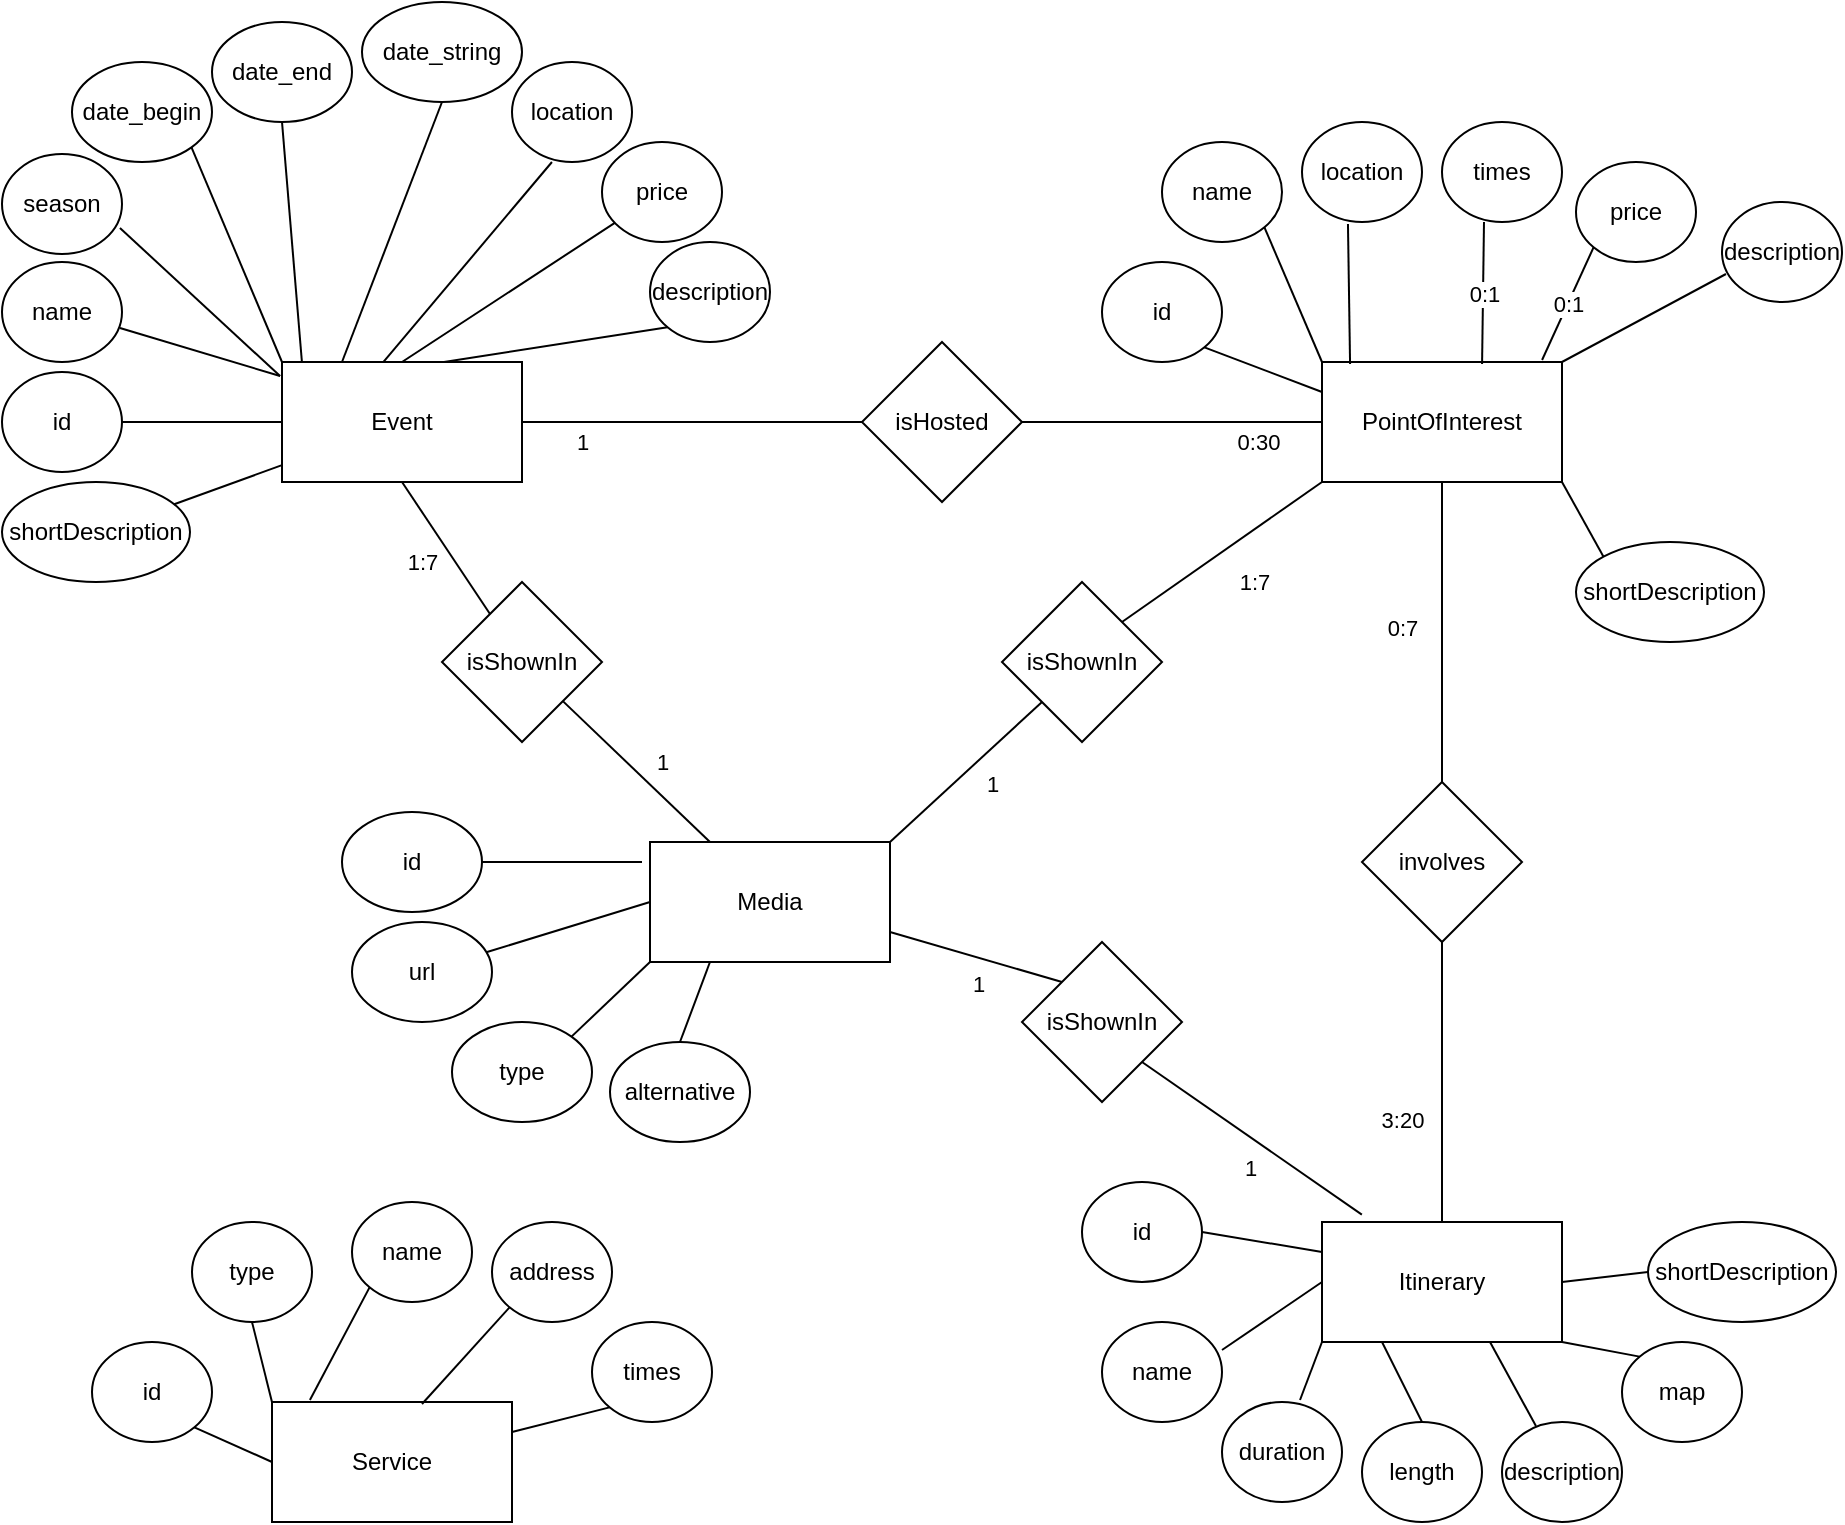 <mxfile version="18.1.3" type="device"><diagram id="ChlSvPSBJqPtPUfEylRX" name="Page-1"><mxGraphModel dx="946" dy="1705" grid="1" gridSize="10" guides="1" tooltips="1" connect="1" arrows="1" fold="1" page="1" pageScale="1" pageWidth="827" pageHeight="1169" math="0" shadow="0"><root><mxCell id="0"/><mxCell id="1" parent="0"/><mxCell id="XDBQfkj2cxU2mEH7ruod-1" value="Event" style="rounded=0;whiteSpace=wrap;html=1;" parent="1" vertex="1"><mxGeometry x="180" y="170" width="120" height="60" as="geometry"/></mxCell><mxCell id="XDBQfkj2cxU2mEH7ruod-2" value="PointOfInterest" style="rounded=0;whiteSpace=wrap;html=1;" parent="1" vertex="1"><mxGeometry x="700" y="170" width="120" height="60" as="geometry"/></mxCell><mxCell id="XDBQfkj2cxU2mEH7ruod-3" value="Itinerary" style="rounded=0;whiteSpace=wrap;html=1;" parent="1" vertex="1"><mxGeometry x="700" y="600" width="120" height="60" as="geometry"/></mxCell><mxCell id="XDBQfkj2cxU2mEH7ruod-4" value="Service" style="rounded=0;whiteSpace=wrap;html=1;" parent="1" vertex="1"><mxGeometry x="175" y="690" width="120" height="60" as="geometry"/></mxCell><mxCell id="XDBQfkj2cxU2mEH7ruod-5" value="id" style="ellipse;whiteSpace=wrap;html=1;" parent="1" vertex="1"><mxGeometry x="40" y="175" width="60" height="50" as="geometry"/></mxCell><mxCell id="XDBQfkj2cxU2mEH7ruod-6" value="name" style="ellipse;whiteSpace=wrap;html=1;" parent="1" vertex="1"><mxGeometry x="40" y="120" width="60" height="50" as="geometry"/></mxCell><mxCell id="XDBQfkj2cxU2mEH7ruod-7" value="date_end" style="ellipse;whiteSpace=wrap;html=1;" parent="1" vertex="1"><mxGeometry x="145" width="70" height="50" as="geometry"/></mxCell><mxCell id="XDBQfkj2cxU2mEH7ruod-8" value="location" style="ellipse;whiteSpace=wrap;html=1;" parent="1" vertex="1"><mxGeometry x="295" y="20" width="60" height="50" as="geometry"/></mxCell><mxCell id="XDBQfkj2cxU2mEH7ruod-9" value="price" style="ellipse;whiteSpace=wrap;html=1;" parent="1" vertex="1"><mxGeometry x="340" y="60" width="60" height="50" as="geometry"/></mxCell><mxCell id="XDBQfkj2cxU2mEH7ruod-10" value="isHosted" style="rhombus;whiteSpace=wrap;html=1;" parent="1" vertex="1"><mxGeometry x="470" y="160" width="80" height="80" as="geometry"/></mxCell><mxCell id="XDBQfkj2cxU2mEH7ruod-11" value="" style="endArrow=none;html=1;rounded=0;exitX=1;exitY=0.5;exitDx=0;exitDy=0;entryX=0;entryY=0.5;entryDx=0;entryDy=0;" parent="1" source="XDBQfkj2cxU2mEH7ruod-1" target="XDBQfkj2cxU2mEH7ruod-10" edge="1"><mxGeometry width="50" height="50" relative="1" as="geometry"><mxPoint x="470" y="300" as="sourcePoint"/><mxPoint x="520" y="250" as="targetPoint"/></mxGeometry></mxCell><mxCell id="XDBQfkj2cxU2mEH7ruod-13" value="1" style="edgeLabel;html=1;align=center;verticalAlign=middle;resizable=0;points=[];" parent="XDBQfkj2cxU2mEH7ruod-11" vertex="1" connectable="0"><mxGeometry x="-0.706" y="-1" relative="1" as="geometry"><mxPoint x="5" y="9" as="offset"/></mxGeometry></mxCell><mxCell id="XDBQfkj2cxU2mEH7ruod-12" value="" style="endArrow=none;html=1;rounded=0;entryX=1;entryY=0.5;entryDx=0;entryDy=0;exitX=0;exitY=0.5;exitDx=0;exitDy=0;" parent="1" source="XDBQfkj2cxU2mEH7ruod-2" target="XDBQfkj2cxU2mEH7ruod-10" edge="1"><mxGeometry width="50" height="50" relative="1" as="geometry"><mxPoint x="470" y="300" as="sourcePoint"/><mxPoint x="520" y="250" as="targetPoint"/></mxGeometry></mxCell><mxCell id="XDBQfkj2cxU2mEH7ruod-14" value="0:30" style="edgeLabel;html=1;align=center;verticalAlign=middle;resizable=0;points=[];" parent="XDBQfkj2cxU2mEH7ruod-12" vertex="1" connectable="0"><mxGeometry x="-0.573" relative="1" as="geometry"><mxPoint y="10" as="offset"/></mxGeometry></mxCell><mxCell id="XDBQfkj2cxU2mEH7ruod-15" value="involves" style="rhombus;whiteSpace=wrap;html=1;" parent="1" vertex="1"><mxGeometry x="720" y="380" width="80" height="80" as="geometry"/></mxCell><mxCell id="XDBQfkj2cxU2mEH7ruod-16" value="" style="endArrow=none;html=1;rounded=0;entryX=0.5;entryY=1;entryDx=0;entryDy=0;exitX=0.5;exitY=0;exitDx=0;exitDy=0;" parent="1" source="XDBQfkj2cxU2mEH7ruod-15" target="XDBQfkj2cxU2mEH7ruod-2" edge="1"><mxGeometry width="50" height="50" relative="1" as="geometry"><mxPoint x="470" y="410" as="sourcePoint"/><mxPoint x="380" y="330" as="targetPoint"/></mxGeometry></mxCell><mxCell id="XDBQfkj2cxU2mEH7ruod-19" value="0:7" style="edgeLabel;html=1;align=center;verticalAlign=middle;resizable=0;points=[];" parent="XDBQfkj2cxU2mEH7ruod-16" vertex="1" connectable="0"><mxGeometry x="0.027" relative="1" as="geometry"><mxPoint x="-20" as="offset"/></mxGeometry></mxCell><mxCell id="XDBQfkj2cxU2mEH7ruod-17" value="" style="endArrow=none;html=1;rounded=0;entryX=0.5;entryY=1;entryDx=0;entryDy=0;exitX=0.5;exitY=0;exitDx=0;exitDy=0;" parent="1" source="XDBQfkj2cxU2mEH7ruod-3" target="XDBQfkj2cxU2mEH7ruod-15" edge="1"><mxGeometry width="50" height="50" relative="1" as="geometry"><mxPoint x="680" y="610" as="sourcePoint"/><mxPoint x="730" y="560" as="targetPoint"/></mxGeometry></mxCell><mxCell id="XDBQfkj2cxU2mEH7ruod-18" value="3:20" style="edgeLabel;html=1;align=center;verticalAlign=middle;resizable=0;points=[];" parent="XDBQfkj2cxU2mEH7ruod-17" vertex="1" connectable="0"><mxGeometry x="-0.271" y="-1" relative="1" as="geometry"><mxPoint x="-21" as="offset"/></mxGeometry></mxCell><mxCell id="XDBQfkj2cxU2mEH7ruod-20" value="description" style="ellipse;whiteSpace=wrap;html=1;" parent="1" vertex="1"><mxGeometry x="364" y="110" width="60" height="50" as="geometry"/></mxCell><mxCell id="XDBQfkj2cxU2mEH7ruod-23" value="" style="endArrow=none;html=1;rounded=0;entryX=0;entryY=0.5;entryDx=0;entryDy=0;exitX=1;exitY=0.5;exitDx=0;exitDy=0;" parent="1" source="XDBQfkj2cxU2mEH7ruod-5" target="XDBQfkj2cxU2mEH7ruod-1" edge="1"><mxGeometry width="50" height="50" relative="1" as="geometry"><mxPoint x="140" y="250" as="sourcePoint"/><mxPoint x="190" y="200" as="targetPoint"/></mxGeometry></mxCell><mxCell id="XDBQfkj2cxU2mEH7ruod-24" value="" style="endArrow=none;html=1;rounded=0;exitX=-0.008;exitY=0.117;exitDx=0;exitDy=0;exitPerimeter=0;entryX=0.983;entryY=0.66;entryDx=0;entryDy=0;entryPerimeter=0;" parent="1" source="XDBQfkj2cxU2mEH7ruod-1" target="XDBQfkj2cxU2mEH7ruod-6" edge="1"><mxGeometry width="50" height="50" relative="1" as="geometry"><mxPoint x="420" y="220" as="sourcePoint"/><mxPoint x="470" y="170" as="targetPoint"/></mxGeometry></mxCell><mxCell id="XDBQfkj2cxU2mEH7ruod-25" value="" style="endArrow=none;html=1;rounded=0;exitX=0.083;exitY=0;exitDx=0;exitDy=0;exitPerimeter=0;entryX=0.5;entryY=1;entryDx=0;entryDy=0;" parent="1" source="XDBQfkj2cxU2mEH7ruod-1" target="XDBQfkj2cxU2mEH7ruod-7" edge="1"><mxGeometry width="50" height="50" relative="1" as="geometry"><mxPoint x="420" y="220" as="sourcePoint"/><mxPoint x="470" y="170" as="targetPoint"/></mxGeometry></mxCell><mxCell id="XDBQfkj2cxU2mEH7ruod-26" value="" style="endArrow=none;html=1;rounded=0;exitX=0.422;exitY=0.001;exitDx=0;exitDy=0;entryX=0.333;entryY=1;entryDx=0;entryDy=0;entryPerimeter=0;exitPerimeter=0;" parent="1" source="XDBQfkj2cxU2mEH7ruod-1" target="XDBQfkj2cxU2mEH7ruod-8" edge="1"><mxGeometry width="50" height="50" relative="1" as="geometry"><mxPoint x="420" y="220" as="sourcePoint"/><mxPoint x="470" y="170" as="targetPoint"/></mxGeometry></mxCell><mxCell id="XDBQfkj2cxU2mEH7ruod-27" value="" style="endArrow=none;html=1;rounded=0;exitX=0.5;exitY=0;exitDx=0;exitDy=0;" parent="1" source="XDBQfkj2cxU2mEH7ruod-1" target="XDBQfkj2cxU2mEH7ruod-9" edge="1"><mxGeometry width="50" height="50" relative="1" as="geometry"><mxPoint x="420" y="220" as="sourcePoint"/><mxPoint x="470" y="170" as="targetPoint"/></mxGeometry></mxCell><mxCell id="XDBQfkj2cxU2mEH7ruod-28" value="" style="endArrow=none;html=1;rounded=0;exitX=0.675;exitY=0;exitDx=0;exitDy=0;exitPerimeter=0;entryX=0;entryY=1;entryDx=0;entryDy=0;" parent="1" source="XDBQfkj2cxU2mEH7ruod-1" target="XDBQfkj2cxU2mEH7ruod-20" edge="1"><mxGeometry width="50" height="50" relative="1" as="geometry"><mxPoint x="420" y="220" as="sourcePoint"/><mxPoint x="470" y="170" as="targetPoint"/></mxGeometry></mxCell><mxCell id="XDBQfkj2cxU2mEH7ruod-31" value="shortDescription" style="ellipse;whiteSpace=wrap;html=1;" parent="1" vertex="1"><mxGeometry x="40" y="230" width="94" height="50" as="geometry"/></mxCell><mxCell id="XDBQfkj2cxU2mEH7ruod-32" value="" style="endArrow=none;html=1;rounded=0;" parent="1" source="XDBQfkj2cxU2mEH7ruod-31" target="XDBQfkj2cxU2mEH7ruod-1" edge="1"><mxGeometry width="50" height="50" relative="1" as="geometry"><mxPoint x="480" y="270" as="sourcePoint"/><mxPoint x="530" y="220" as="targetPoint"/></mxGeometry></mxCell><mxCell id="XDBQfkj2cxU2mEH7ruod-33" value="id" style="ellipse;whiteSpace=wrap;html=1;" parent="1" vertex="1"><mxGeometry x="590" y="120" width="60" height="50" as="geometry"/></mxCell><mxCell id="XDBQfkj2cxU2mEH7ruod-34" value="name" style="ellipse;whiteSpace=wrap;html=1;" parent="1" vertex="1"><mxGeometry x="620" y="60" width="60" height="50" as="geometry"/></mxCell><mxCell id="XDBQfkj2cxU2mEH7ruod-35" value="location" style="ellipse;whiteSpace=wrap;html=1;" parent="1" vertex="1"><mxGeometry x="690" y="50" width="60" height="50" as="geometry"/></mxCell><mxCell id="XDBQfkj2cxU2mEH7ruod-36" value="times" style="ellipse;whiteSpace=wrap;html=1;" parent="1" vertex="1"><mxGeometry x="760" y="50" width="60" height="50" as="geometry"/></mxCell><mxCell id="XDBQfkj2cxU2mEH7ruod-37" value="price" style="ellipse;whiteSpace=wrap;html=1;" parent="1" vertex="1"><mxGeometry x="827" y="70" width="60" height="50" as="geometry"/></mxCell><mxCell id="XDBQfkj2cxU2mEH7ruod-38" value="0:1" style="endArrow=none;html=1;rounded=0;exitX=0.667;exitY=0.017;exitDx=0;exitDy=0;exitPerimeter=0;entryX=0.35;entryY=1;entryDx=0;entryDy=0;entryPerimeter=0;" parent="1" source="XDBQfkj2cxU2mEH7ruod-2" target="XDBQfkj2cxU2mEH7ruod-36" edge="1"><mxGeometry width="50" height="50" relative="1" as="geometry"><mxPoint x="890" y="270" as="sourcePoint"/><mxPoint x="940" y="220" as="targetPoint"/></mxGeometry></mxCell><mxCell id="XDBQfkj2cxU2mEH7ruod-39" value="0:1" style="endArrow=none;html=1;rounded=0;exitX=0.917;exitY=-0.017;exitDx=0;exitDy=0;exitPerimeter=0;entryX=0;entryY=1;entryDx=0;entryDy=0;" parent="1" source="XDBQfkj2cxU2mEH7ruod-2" target="XDBQfkj2cxU2mEH7ruod-37" edge="1"><mxGeometry width="50" height="50" relative="1" as="geometry"><mxPoint x="890" y="270" as="sourcePoint"/><mxPoint x="940" y="220" as="targetPoint"/></mxGeometry></mxCell><mxCell id="XDBQfkj2cxU2mEH7ruod-40" value="description" style="ellipse;whiteSpace=wrap;html=1;" parent="1" vertex="1"><mxGeometry x="900" y="90" width="60" height="50" as="geometry"/></mxCell><mxCell id="XDBQfkj2cxU2mEH7ruod-43" value="shortDescription" style="ellipse;whiteSpace=wrap;html=1;" parent="1" vertex="1"><mxGeometry x="827" y="260" width="94" height="50" as="geometry"/></mxCell><mxCell id="XDBQfkj2cxU2mEH7ruod-44" value="" style="endArrow=none;html=1;rounded=0;entryX=1;entryY=1;entryDx=0;entryDy=0;exitX=0;exitY=0.25;exitDx=0;exitDy=0;" parent="1" source="XDBQfkj2cxU2mEH7ruod-2" target="XDBQfkj2cxU2mEH7ruod-33" edge="1"><mxGeometry width="50" height="50" relative="1" as="geometry"><mxPoint x="650" y="270" as="sourcePoint"/><mxPoint x="700" y="220" as="targetPoint"/></mxGeometry></mxCell><mxCell id="XDBQfkj2cxU2mEH7ruod-45" value="" style="endArrow=none;html=1;rounded=0;entryX=1;entryY=1;entryDx=0;entryDy=0;exitX=0;exitY=0;exitDx=0;exitDy=0;" parent="1" source="XDBQfkj2cxU2mEH7ruod-2" target="XDBQfkj2cxU2mEH7ruod-34" edge="1"><mxGeometry width="50" height="50" relative="1" as="geometry"><mxPoint x="650" y="270" as="sourcePoint"/><mxPoint x="700" y="220" as="targetPoint"/></mxGeometry></mxCell><mxCell id="XDBQfkj2cxU2mEH7ruod-46" value="" style="endArrow=none;html=1;rounded=0;entryX=0.383;entryY=1.02;entryDx=0;entryDy=0;entryPerimeter=0;exitX=0.117;exitY=0.017;exitDx=0;exitDy=0;exitPerimeter=0;" parent="1" source="XDBQfkj2cxU2mEH7ruod-2" target="XDBQfkj2cxU2mEH7ruod-35" edge="1"><mxGeometry width="50" height="50" relative="1" as="geometry"><mxPoint x="650" y="270" as="sourcePoint"/><mxPoint x="700" y="220" as="targetPoint"/></mxGeometry></mxCell><mxCell id="XDBQfkj2cxU2mEH7ruod-47" value="" style="endArrow=none;html=1;rounded=0;entryX=0.033;entryY=0.72;entryDx=0;entryDy=0;entryPerimeter=0;exitX=1;exitY=0;exitDx=0;exitDy=0;" parent="1" source="XDBQfkj2cxU2mEH7ruod-2" target="XDBQfkj2cxU2mEH7ruod-40" edge="1"><mxGeometry width="50" height="50" relative="1" as="geometry"><mxPoint x="650" y="270" as="sourcePoint"/><mxPoint x="700" y="220" as="targetPoint"/></mxGeometry></mxCell><mxCell id="XDBQfkj2cxU2mEH7ruod-50" value="" style="endArrow=none;html=1;rounded=0;entryX=0;entryY=0;entryDx=0;entryDy=0;exitX=1;exitY=1;exitDx=0;exitDy=0;" parent="1" source="XDBQfkj2cxU2mEH7ruod-2" target="XDBQfkj2cxU2mEH7ruod-43" edge="1"><mxGeometry width="50" height="50" relative="1" as="geometry"><mxPoint x="650" y="270" as="sourcePoint"/><mxPoint x="700" y="220" as="targetPoint"/></mxGeometry></mxCell><mxCell id="XDBQfkj2cxU2mEH7ruod-51" value="id" style="ellipse;whiteSpace=wrap;html=1;" parent="1" vertex="1"><mxGeometry x="580" y="580" width="60" height="50" as="geometry"/></mxCell><mxCell id="XDBQfkj2cxU2mEH7ruod-52" value="name" style="ellipse;whiteSpace=wrap;html=1;" parent="1" vertex="1"><mxGeometry x="590" y="650" width="60" height="50" as="geometry"/></mxCell><mxCell id="XDBQfkj2cxU2mEH7ruod-53" value="duration" style="ellipse;whiteSpace=wrap;html=1;" parent="1" vertex="1"><mxGeometry x="650" y="690" width="60" height="50" as="geometry"/></mxCell><mxCell id="XDBQfkj2cxU2mEH7ruod-54" value="length" style="ellipse;whiteSpace=wrap;html=1;" parent="1" vertex="1"><mxGeometry x="720" y="700" width="60" height="50" as="geometry"/></mxCell><mxCell id="XDBQfkj2cxU2mEH7ruod-55" value="description" style="ellipse;whiteSpace=wrap;html=1;" parent="1" vertex="1"><mxGeometry x="790" y="700" width="60" height="50" as="geometry"/></mxCell><mxCell id="XDBQfkj2cxU2mEH7ruod-56" value="map" style="ellipse;whiteSpace=wrap;html=1;" parent="1" vertex="1"><mxGeometry x="850" y="660" width="60" height="50" as="geometry"/></mxCell><mxCell id="XDBQfkj2cxU2mEH7ruod-57" value="shortDescription" style="ellipse;whiteSpace=wrap;html=1;" parent="1" vertex="1"><mxGeometry x="863" y="600" width="94" height="50" as="geometry"/></mxCell><mxCell id="XDBQfkj2cxU2mEH7ruod-58" value="" style="endArrow=none;html=1;rounded=0;exitX=1;exitY=0.5;exitDx=0;exitDy=0;entryX=0;entryY=0.25;entryDx=0;entryDy=0;" parent="1" source="XDBQfkj2cxU2mEH7ruod-51" target="XDBQfkj2cxU2mEH7ruod-3" edge="1"><mxGeometry width="50" height="50" relative="1" as="geometry"><mxPoint x="760" y="650" as="sourcePoint"/><mxPoint x="810" y="600" as="targetPoint"/></mxGeometry></mxCell><mxCell id="XDBQfkj2cxU2mEH7ruod-59" value="" style="endArrow=none;html=1;rounded=0;exitX=1;exitY=0.28;exitDx=0;exitDy=0;exitPerimeter=0;entryX=0;entryY=0.5;entryDx=0;entryDy=0;" parent="1" source="XDBQfkj2cxU2mEH7ruod-52" target="XDBQfkj2cxU2mEH7ruod-3" edge="1"><mxGeometry width="50" height="50" relative="1" as="geometry"><mxPoint x="760" y="650" as="sourcePoint"/><mxPoint x="810" y="600" as="targetPoint"/></mxGeometry></mxCell><mxCell id="XDBQfkj2cxU2mEH7ruod-60" value="" style="endArrow=none;html=1;rounded=0;exitX=0.65;exitY=-0.02;exitDx=0;exitDy=0;exitPerimeter=0;entryX=0;entryY=1;entryDx=0;entryDy=0;" parent="1" source="XDBQfkj2cxU2mEH7ruod-53" target="XDBQfkj2cxU2mEH7ruod-3" edge="1"><mxGeometry width="50" height="50" relative="1" as="geometry"><mxPoint x="760" y="650" as="sourcePoint"/><mxPoint x="810" y="600" as="targetPoint"/></mxGeometry></mxCell><mxCell id="XDBQfkj2cxU2mEH7ruod-61" value="" style="endArrow=none;html=1;rounded=0;exitX=0.5;exitY=0;exitDx=0;exitDy=0;entryX=0.25;entryY=1;entryDx=0;entryDy=0;" parent="1" source="XDBQfkj2cxU2mEH7ruod-54" target="XDBQfkj2cxU2mEH7ruod-3" edge="1"><mxGeometry width="50" height="50" relative="1" as="geometry"><mxPoint x="760" y="650" as="sourcePoint"/><mxPoint x="810" y="600" as="targetPoint"/></mxGeometry></mxCell><mxCell id="XDBQfkj2cxU2mEH7ruod-62" value="" style="endArrow=none;html=1;rounded=0;exitX=0.283;exitY=0.04;exitDx=0;exitDy=0;exitPerimeter=0;entryX=0.7;entryY=1;entryDx=0;entryDy=0;entryPerimeter=0;" parent="1" source="XDBQfkj2cxU2mEH7ruod-55" target="XDBQfkj2cxU2mEH7ruod-3" edge="1"><mxGeometry width="50" height="50" relative="1" as="geometry"><mxPoint x="760" y="650" as="sourcePoint"/><mxPoint x="810" y="600" as="targetPoint"/></mxGeometry></mxCell><mxCell id="XDBQfkj2cxU2mEH7ruod-63" value="" style="endArrow=none;html=1;rounded=0;exitX=0;exitY=0;exitDx=0;exitDy=0;entryX=1;entryY=1;entryDx=0;entryDy=0;" parent="1" source="XDBQfkj2cxU2mEH7ruod-56" target="XDBQfkj2cxU2mEH7ruod-3" edge="1"><mxGeometry width="50" height="50" relative="1" as="geometry"><mxPoint x="760" y="650" as="sourcePoint"/><mxPoint x="810" y="600" as="targetPoint"/></mxGeometry></mxCell><mxCell id="XDBQfkj2cxU2mEH7ruod-64" value="" style="endArrow=none;html=1;rounded=0;entryX=0;entryY=0.5;entryDx=0;entryDy=0;exitX=1;exitY=0.5;exitDx=0;exitDy=0;" parent="1" source="XDBQfkj2cxU2mEH7ruod-3" target="XDBQfkj2cxU2mEH7ruod-57" edge="1"><mxGeometry width="50" height="50" relative="1" as="geometry"><mxPoint x="760" y="650" as="sourcePoint"/><mxPoint x="810" y="600" as="targetPoint"/></mxGeometry></mxCell><mxCell id="XDBQfkj2cxU2mEH7ruod-65" value="id" style="ellipse;whiteSpace=wrap;html=1;" parent="1" vertex="1"><mxGeometry x="85" y="660" width="60" height="50" as="geometry"/></mxCell><mxCell id="XDBQfkj2cxU2mEH7ruod-66" value="name" style="ellipse;whiteSpace=wrap;html=1;" parent="1" vertex="1"><mxGeometry x="215" y="590" width="60" height="50" as="geometry"/></mxCell><mxCell id="XDBQfkj2cxU2mEH7ruod-67" value="type" style="ellipse;whiteSpace=wrap;html=1;" parent="1" vertex="1"><mxGeometry x="135" y="600" width="60" height="50" as="geometry"/></mxCell><mxCell id="XDBQfkj2cxU2mEH7ruod-68" value="address" style="ellipse;whiteSpace=wrap;html=1;" parent="1" vertex="1"><mxGeometry x="285" y="600" width="60" height="50" as="geometry"/></mxCell><mxCell id="XDBQfkj2cxU2mEH7ruod-69" value="times" style="ellipse;whiteSpace=wrap;html=1;" parent="1" vertex="1"><mxGeometry x="335" y="650" width="60" height="50" as="geometry"/></mxCell><mxCell id="XDBQfkj2cxU2mEH7ruod-70" value="" style="endArrow=none;html=1;rounded=0;exitX=0;exitY=0.5;exitDx=0;exitDy=0;entryX=1;entryY=1;entryDx=0;entryDy=0;" parent="1" source="XDBQfkj2cxU2mEH7ruod-4" target="XDBQfkj2cxU2mEH7ruod-65" edge="1"><mxGeometry width="50" height="50" relative="1" as="geometry"><mxPoint x="425" y="620" as="sourcePoint"/><mxPoint x="475" y="570" as="targetPoint"/></mxGeometry></mxCell><mxCell id="XDBQfkj2cxU2mEH7ruod-71" value="" style="endArrow=none;html=1;rounded=0;exitX=0;exitY=0;exitDx=0;exitDy=0;entryX=0.5;entryY=1;entryDx=0;entryDy=0;" parent="1" source="XDBQfkj2cxU2mEH7ruod-4" target="XDBQfkj2cxU2mEH7ruod-67" edge="1"><mxGeometry width="50" height="50" relative="1" as="geometry"><mxPoint x="425" y="620" as="sourcePoint"/><mxPoint x="475" y="570" as="targetPoint"/></mxGeometry></mxCell><mxCell id="XDBQfkj2cxU2mEH7ruod-72" value="" style="endArrow=none;html=1;rounded=0;exitX=0.158;exitY=-0.017;exitDx=0;exitDy=0;exitPerimeter=0;entryX=0;entryY=1;entryDx=0;entryDy=0;" parent="1" source="XDBQfkj2cxU2mEH7ruod-4" target="XDBQfkj2cxU2mEH7ruod-66" edge="1"><mxGeometry width="50" height="50" relative="1" as="geometry"><mxPoint x="425" y="620" as="sourcePoint"/><mxPoint x="475" y="570" as="targetPoint"/></mxGeometry></mxCell><mxCell id="XDBQfkj2cxU2mEH7ruod-73" value="" style="endArrow=none;html=1;rounded=0;exitX=0.625;exitY=0.017;exitDx=0;exitDy=0;exitPerimeter=0;entryX=0;entryY=1;entryDx=0;entryDy=0;" parent="1" source="XDBQfkj2cxU2mEH7ruod-4" target="XDBQfkj2cxU2mEH7ruod-68" edge="1"><mxGeometry width="50" height="50" relative="1" as="geometry"><mxPoint x="425" y="620" as="sourcePoint"/><mxPoint x="475" y="570" as="targetPoint"/></mxGeometry></mxCell><mxCell id="XDBQfkj2cxU2mEH7ruod-74" value="" style="endArrow=none;html=1;rounded=0;exitX=1;exitY=0.25;exitDx=0;exitDy=0;entryX=0;entryY=1;entryDx=0;entryDy=0;" parent="1" source="XDBQfkj2cxU2mEH7ruod-4" target="XDBQfkj2cxU2mEH7ruod-69" edge="1"><mxGeometry width="50" height="50" relative="1" as="geometry"><mxPoint x="425" y="620" as="sourcePoint"/><mxPoint x="475" y="570" as="targetPoint"/></mxGeometry></mxCell><mxCell id="FMZqKPrIr6v6Ieo_mbJ--1" value="Media" style="rounded=0;whiteSpace=wrap;html=1;" parent="1" vertex="1"><mxGeometry x="364" y="410" width="120" height="60" as="geometry"/></mxCell><mxCell id="FMZqKPrIr6v6Ieo_mbJ--2" value="id" style="ellipse;whiteSpace=wrap;html=1;" parent="1" vertex="1"><mxGeometry x="210" y="395" width="70" height="50" as="geometry"/></mxCell><mxCell id="FMZqKPrIr6v6Ieo_mbJ--3" value="url" style="ellipse;whiteSpace=wrap;html=1;" parent="1" vertex="1"><mxGeometry x="215" y="450" width="70" height="50" as="geometry"/></mxCell><mxCell id="FMZqKPrIr6v6Ieo_mbJ--5" value="type" style="ellipse;whiteSpace=wrap;html=1;" parent="1" vertex="1"><mxGeometry x="265" y="500" width="70" height="50" as="geometry"/></mxCell><mxCell id="FMZqKPrIr6v6Ieo_mbJ--6" value="alternative" style="ellipse;whiteSpace=wrap;html=1;" parent="1" vertex="1"><mxGeometry x="344" y="510" width="70" height="50" as="geometry"/></mxCell><mxCell id="FMZqKPrIr6v6Ieo_mbJ--11" value="" style="endArrow=none;html=1;rounded=0;exitX=0.25;exitY=1;exitDx=0;exitDy=0;entryX=0.5;entryY=0;entryDx=0;entryDy=0;" parent="1" source="FMZqKPrIr6v6Ieo_mbJ--1" target="FMZqKPrIr6v6Ieo_mbJ--6" edge="1"><mxGeometry width="50" height="50" relative="1" as="geometry"><mxPoint x="520" y="460" as="sourcePoint"/><mxPoint x="570" y="410" as="targetPoint"/></mxGeometry></mxCell><mxCell id="FMZqKPrIr6v6Ieo_mbJ--12" value="" style="endArrow=none;html=1;rounded=0;entryX=1;entryY=0.5;entryDx=0;entryDy=0;" parent="1" target="FMZqKPrIr6v6Ieo_mbJ--2" edge="1"><mxGeometry width="50" height="50" relative="1" as="geometry"><mxPoint x="360" y="420" as="sourcePoint"/><mxPoint x="570" y="415" as="targetPoint"/></mxGeometry></mxCell><mxCell id="FMZqKPrIr6v6Ieo_mbJ--13" value="" style="endArrow=none;html=1;rounded=0;exitX=0;exitY=1;exitDx=0;exitDy=0;entryX=1;entryY=0;entryDx=0;entryDy=0;" parent="1" source="FMZqKPrIr6v6Ieo_mbJ--1" target="FMZqKPrIr6v6Ieo_mbJ--5" edge="1"><mxGeometry width="50" height="50" relative="1" as="geometry"><mxPoint x="510" y="455" as="sourcePoint"/><mxPoint x="320" y="500" as="targetPoint"/></mxGeometry></mxCell><mxCell id="FMZqKPrIr6v6Ieo_mbJ--14" value="" style="endArrow=none;html=1;rounded=0;exitX=0;exitY=0.5;exitDx=0;exitDy=0;" parent="1" source="FMZqKPrIr6v6Ieo_mbJ--1" target="FMZqKPrIr6v6Ieo_mbJ--3" edge="1"><mxGeometry width="50" height="50" relative="1" as="geometry"><mxPoint x="520" y="465" as="sourcePoint"/><mxPoint x="590" y="435" as="targetPoint"/></mxGeometry></mxCell><mxCell id="FMZqKPrIr6v6Ieo_mbJ--17" value="isShownIn" style="rhombus;whiteSpace=wrap;html=1;" parent="1" vertex="1"><mxGeometry x="260" y="280" width="80" height="80" as="geometry"/></mxCell><mxCell id="FMZqKPrIr6v6Ieo_mbJ--18" value="isShownIn" style="rhombus;whiteSpace=wrap;html=1;" parent="1" vertex="1"><mxGeometry x="540" y="280" width="80" height="80" as="geometry"/></mxCell><mxCell id="FMZqKPrIr6v6Ieo_mbJ--19" value="&lt;div&gt;1:7&lt;/div&gt;" style="endArrow=none;html=1;rounded=0;entryX=0.5;entryY=1;entryDx=0;entryDy=0;" parent="1" source="FMZqKPrIr6v6Ieo_mbJ--17" target="XDBQfkj2cxU2mEH7ruod-1" edge="1"><mxGeometry x="0.021" y="14" width="50" height="50" relative="1" as="geometry"><mxPoint x="310" y="380" as="sourcePoint"/><mxPoint x="360" y="330" as="targetPoint"/><Array as="points"><mxPoint x="260" y="260"/></Array><mxPoint as="offset"/></mxGeometry></mxCell><mxCell id="FMZqKPrIr6v6Ieo_mbJ--21" value="1" style="endArrow=none;html=1;rounded=0;entryX=0.25;entryY=0;entryDx=0;entryDy=0;" parent="1" source="FMZqKPrIr6v6Ieo_mbJ--17" target="FMZqKPrIr6v6Ieo_mbJ--1" edge="1"><mxGeometry x="0.116" y="12" width="50" height="50" relative="1" as="geometry"><mxPoint x="310" y="380" as="sourcePoint"/><mxPoint x="360" y="330" as="targetPoint"/><mxPoint as="offset"/></mxGeometry></mxCell><mxCell id="FMZqKPrIr6v6Ieo_mbJ--22" value="1" style="endArrow=none;html=1;rounded=0;entryX=0;entryY=1;entryDx=0;entryDy=0;exitX=1;exitY=0;exitDx=0;exitDy=0;" parent="1" source="FMZqKPrIr6v6Ieo_mbJ--1" target="FMZqKPrIr6v6Ieo_mbJ--18" edge="1"><mxGeometry x="0.11" y="-13" width="50" height="50" relative="1" as="geometry"><mxPoint x="390" y="420" as="sourcePoint"/><mxPoint x="440" y="370" as="targetPoint"/><mxPoint as="offset"/></mxGeometry></mxCell><mxCell id="FMZqKPrIr6v6Ieo_mbJ--23" value="1:7" style="endArrow=none;html=1;rounded=0;entryX=0;entryY=1;entryDx=0;entryDy=0;exitX=1;exitY=0;exitDx=0;exitDy=0;" parent="1" source="FMZqKPrIr6v6Ieo_mbJ--18" target="XDBQfkj2cxU2mEH7ruod-2" edge="1"><mxGeometry x="0.071" y="-21" width="50" height="50" relative="1" as="geometry"><mxPoint x="390" y="420" as="sourcePoint"/><mxPoint x="440" y="370" as="targetPoint"/><mxPoint as="offset"/></mxGeometry></mxCell><mxCell id="zTa0bTbApQq42uamFPrU-1" value="&lt;div&gt;date_string&lt;/div&gt;" style="ellipse;whiteSpace=wrap;html=1;" parent="1" vertex="1"><mxGeometry x="220" y="-10" width="80" height="50" as="geometry"/></mxCell><mxCell id="zTa0bTbApQq42uamFPrU-2" value="&lt;div&gt;date_begin&lt;/div&gt;" style="ellipse;whiteSpace=wrap;html=1;" parent="1" vertex="1"><mxGeometry x="75" y="20" width="70" height="50" as="geometry"/></mxCell><mxCell id="zTa0bTbApQq42uamFPrU-5" value="" style="endArrow=none;html=1;rounded=0;exitX=0;exitY=0;exitDx=0;exitDy=0;entryX=1;entryY=1;entryDx=0;entryDy=0;" parent="1" source="XDBQfkj2cxU2mEH7ruod-1" target="zTa0bTbApQq42uamFPrU-2" edge="1"><mxGeometry width="50" height="50" relative="1" as="geometry"><mxPoint x="199.96" y="180" as="sourcePoint"/><mxPoint x="145" y="90" as="targetPoint"/></mxGeometry></mxCell><mxCell id="zTa0bTbApQq42uamFPrU-6" value="" style="endArrow=none;html=1;rounded=0;exitX=0.25;exitY=0;exitDx=0;exitDy=0;entryX=0.5;entryY=1;entryDx=0;entryDy=0;" parent="1" source="XDBQfkj2cxU2mEH7ruod-1" target="zTa0bTbApQq42uamFPrU-1" edge="1"><mxGeometry width="50" height="50" relative="1" as="geometry"><mxPoint x="209.96" y="190" as="sourcePoint"/><mxPoint x="155" y="100" as="targetPoint"/></mxGeometry></mxCell><mxCell id="zTa0bTbApQq42uamFPrU-9" value="isShownIn" style="rhombus;whiteSpace=wrap;html=1;" parent="1" vertex="1"><mxGeometry x="550" y="460" width="80" height="80" as="geometry"/></mxCell><mxCell id="zTa0bTbApQq42uamFPrU-10" value="1" style="endArrow=none;html=1;rounded=0;entryX=0;entryY=0;entryDx=0;entryDy=0;exitX=1;exitY=0.75;exitDx=0;exitDy=0;" parent="1" source="FMZqKPrIr6v6Ieo_mbJ--1" target="zTa0bTbApQq42uamFPrU-9" edge="1"><mxGeometry x="0.11" y="-13" width="50" height="50" relative="1" as="geometry"><mxPoint x="494" y="420" as="sourcePoint"/><mxPoint x="570.0" y="350" as="targetPoint"/><mxPoint as="offset"/></mxGeometry></mxCell><mxCell id="zTa0bTbApQq42uamFPrU-11" value="1" style="endArrow=none;html=1;rounded=0;entryX=0.166;entryY=-0.061;entryDx=0;entryDy=0;exitX=1;exitY=1;exitDx=0;exitDy=0;entryPerimeter=0;" parent="1" source="zTa0bTbApQq42uamFPrU-9" target="XDBQfkj2cxU2mEH7ruod-3" edge="1"><mxGeometry x="0.11" y="-13" width="50" height="50" relative="1" as="geometry"><mxPoint x="504" y="430" as="sourcePoint"/><mxPoint x="580.0" y="360" as="targetPoint"/><mxPoint as="offset"/></mxGeometry></mxCell><mxCell id="fB9rZ0y8fLcvTL5yS6O_-1" value="season" style="ellipse;whiteSpace=wrap;html=1;" vertex="1" parent="1"><mxGeometry x="40" y="66" width="60" height="50" as="geometry"/></mxCell><mxCell id="fB9rZ0y8fLcvTL5yS6O_-2" value="" style="endArrow=none;html=1;rounded=0;entryX=0.983;entryY=0.74;entryDx=0;entryDy=0;entryPerimeter=0;exitX=-0.008;exitY=0.117;exitDx=0;exitDy=0;exitPerimeter=0;" edge="1" parent="1" source="XDBQfkj2cxU2mEH7ruod-1" target="fB9rZ0y8fLcvTL5yS6O_-1"><mxGeometry width="50" height="50" relative="1" as="geometry"><mxPoint x="460" y="240" as="sourcePoint"/><mxPoint x="510" y="190" as="targetPoint"/></mxGeometry></mxCell></root></mxGraphModel></diagram></mxfile>